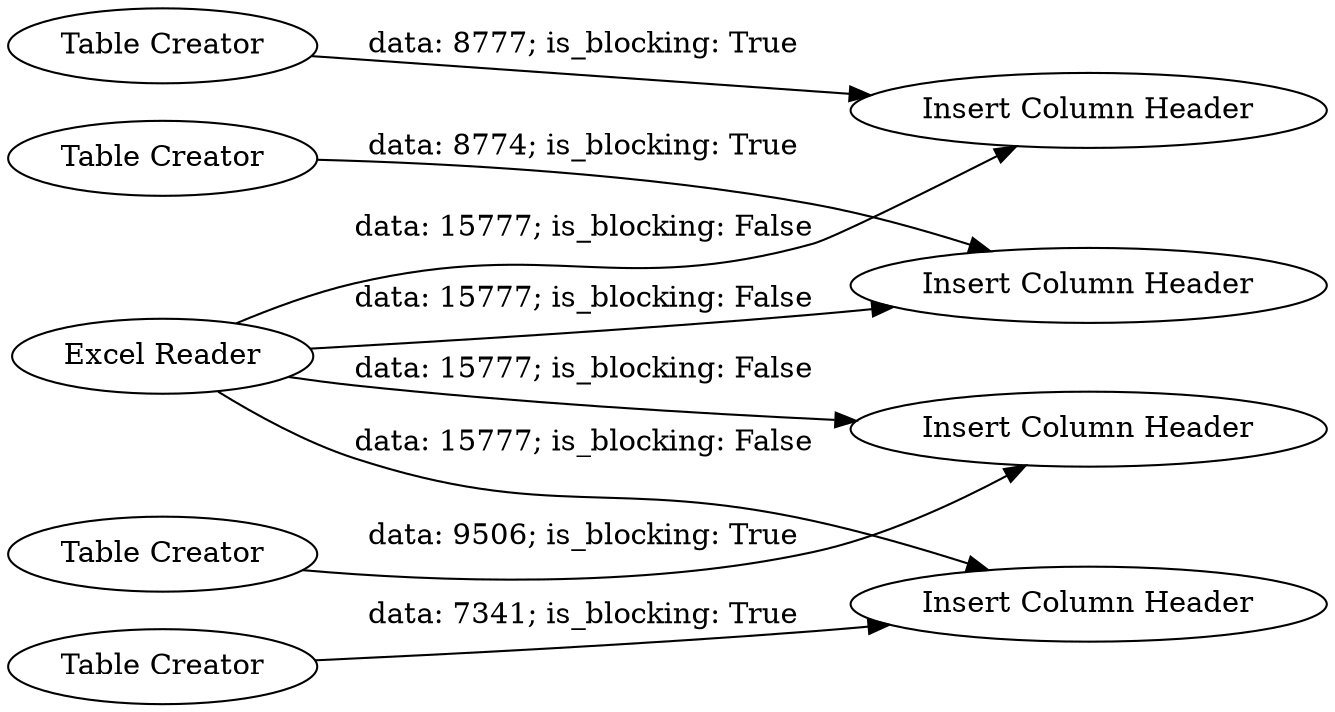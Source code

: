 digraph {
	"-497584998373250960_3" [label="Insert Column Header"]
	"-497584998373250960_1" [label="Excel Reader"]
	"-497584998373250960_6" [label="Insert Column Header"]
	"-497584998373250960_7" [label="Table Creator"]
	"-497584998373250960_9" [label="Table Creator"]
	"-497584998373250960_5" [label="Insert Column Header"]
	"-497584998373250960_2" [label="Table Creator"]
	"-497584998373250960_8" [label="Table Creator"]
	"-497584998373250960_4" [label="Insert Column Header"]
	"-497584998373250960_1" -> "-497584998373250960_3" [label="data: 15777; is_blocking: False"]
	"-497584998373250960_1" -> "-497584998373250960_6" [label="data: 15777; is_blocking: False"]
	"-497584998373250960_7" -> "-497584998373250960_4" [label="data: 9506; is_blocking: True"]
	"-497584998373250960_8" -> "-497584998373250960_5" [label="data: 7341; is_blocking: True"]
	"-497584998373250960_2" -> "-497584998373250960_3" [label="data: 8774; is_blocking: True"]
	"-497584998373250960_1" -> "-497584998373250960_5" [label="data: 15777; is_blocking: False"]
	"-497584998373250960_1" -> "-497584998373250960_4" [label="data: 15777; is_blocking: False"]
	"-497584998373250960_9" -> "-497584998373250960_6" [label="data: 8777; is_blocking: True"]
	rankdir=LR
}
